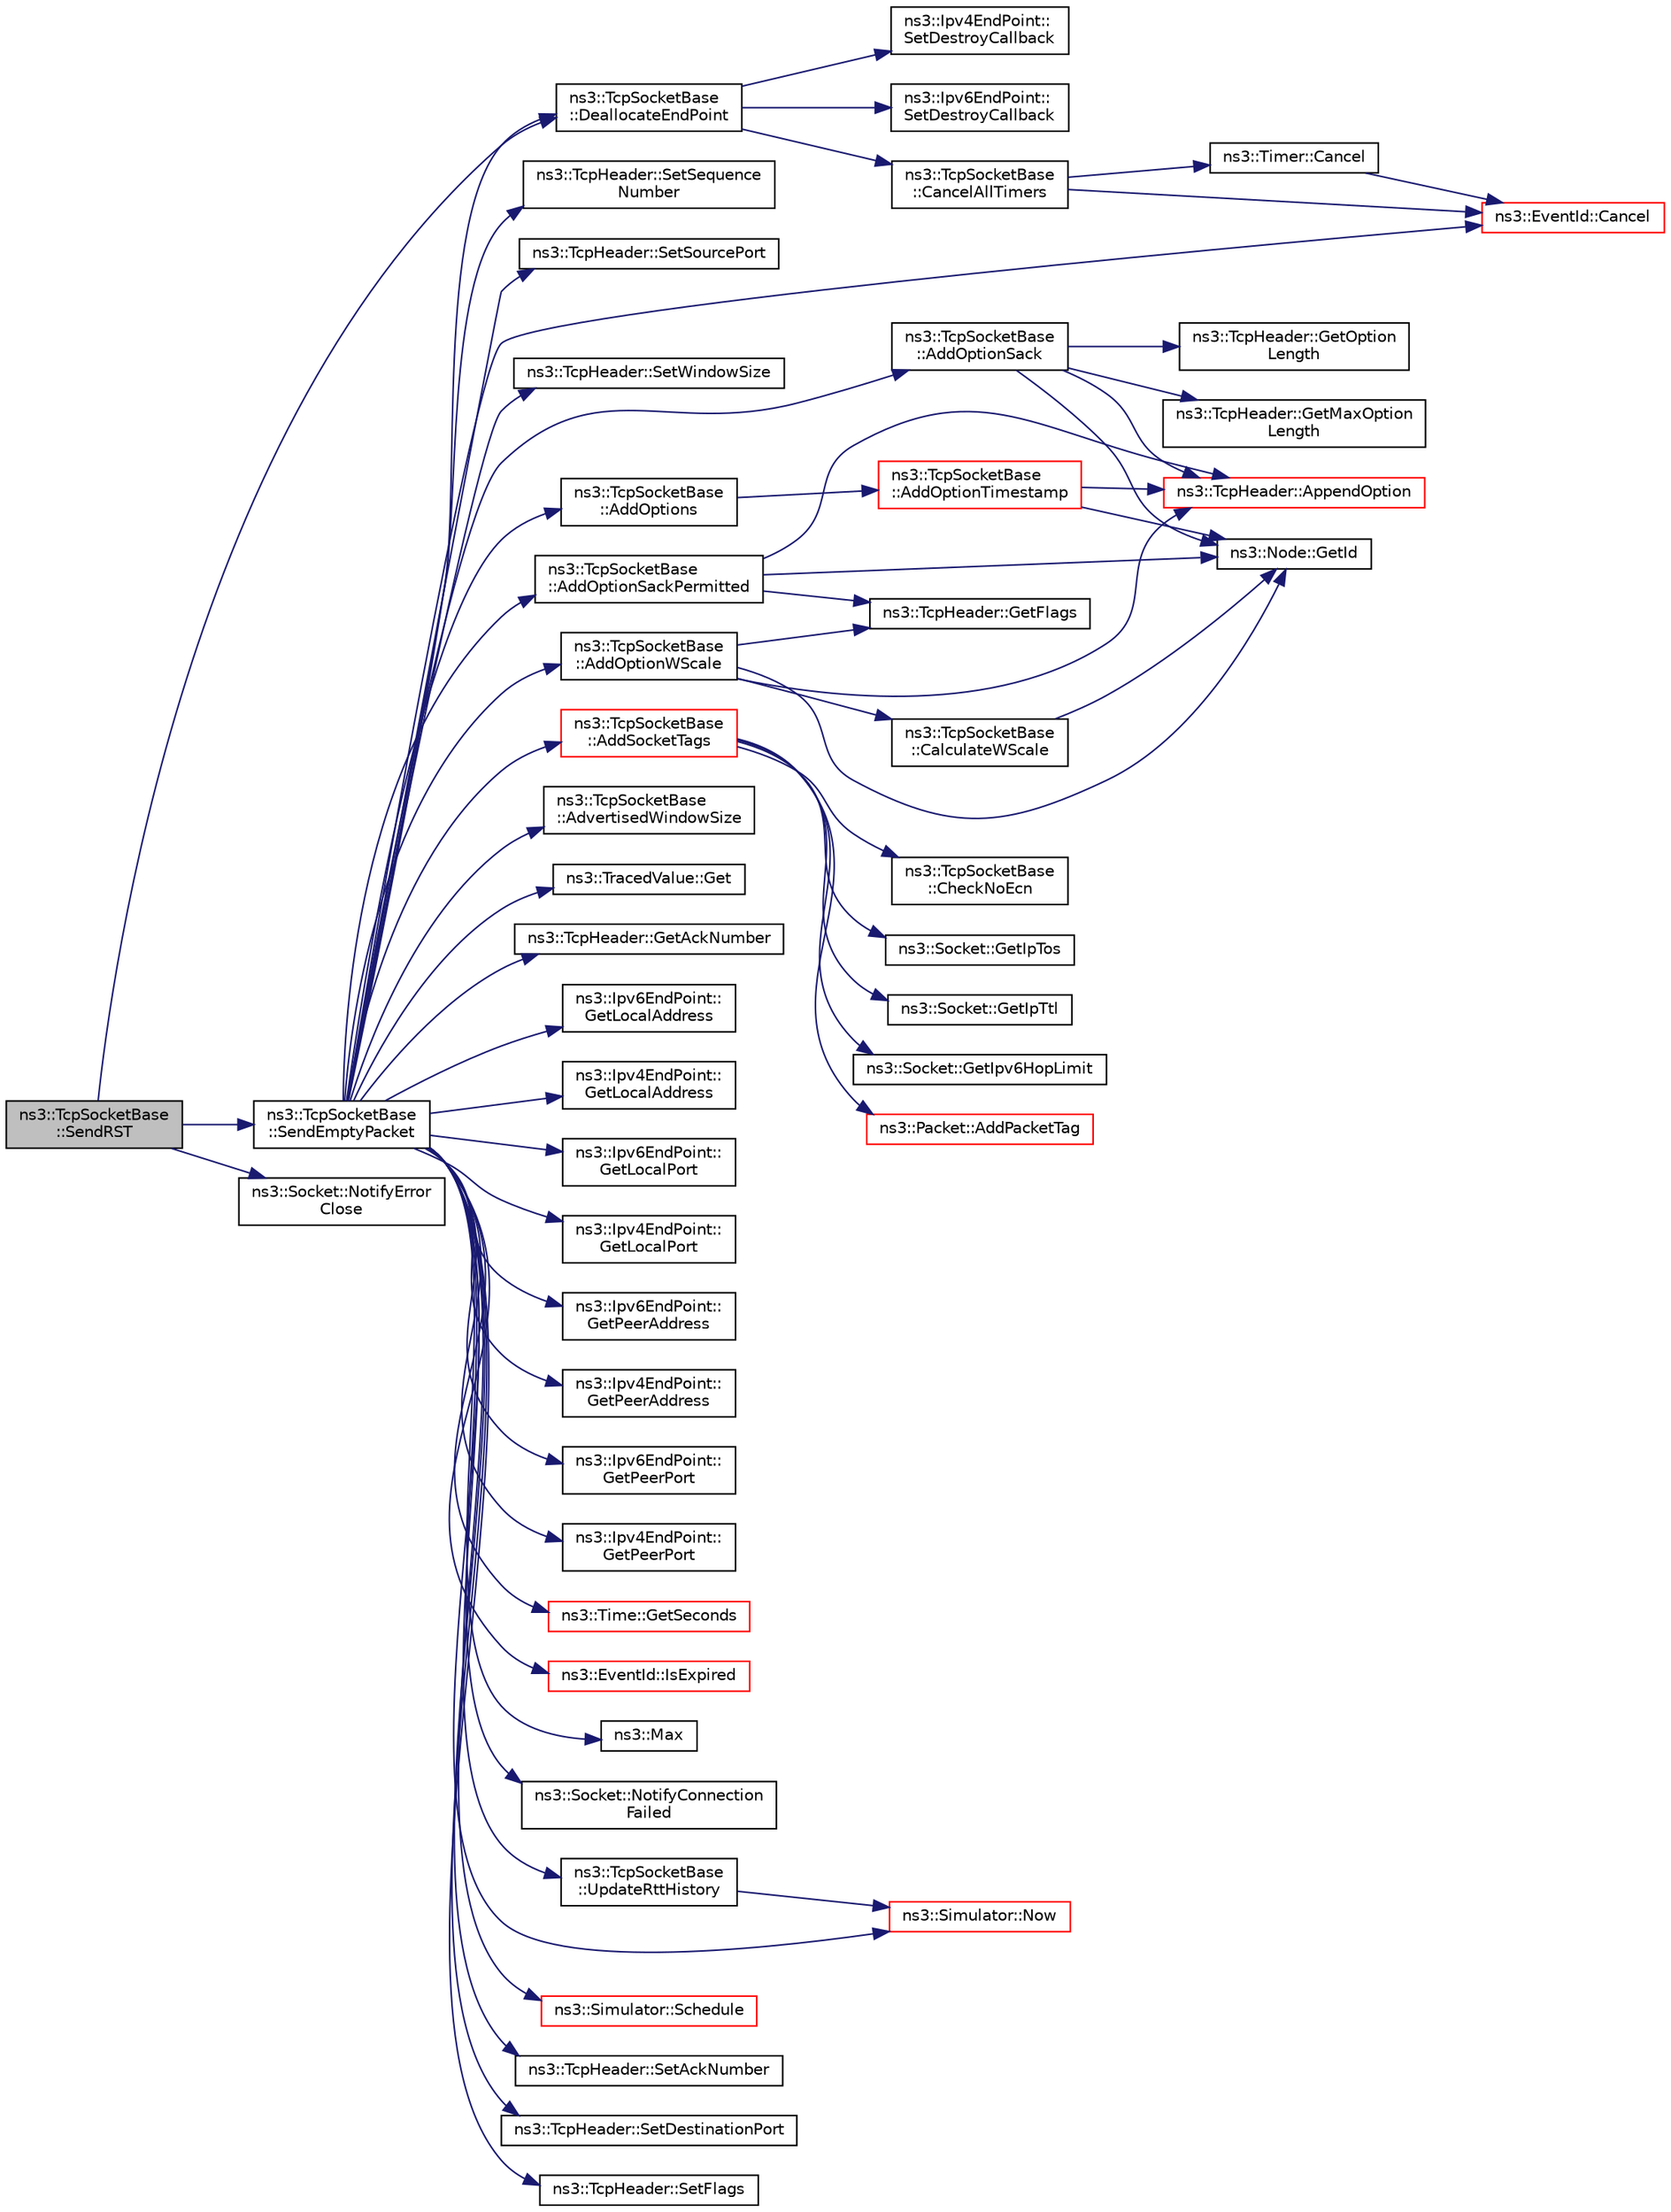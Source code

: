 digraph "ns3::TcpSocketBase::SendRST"
{
 // LATEX_PDF_SIZE
  edge [fontname="Helvetica",fontsize="10",labelfontname="Helvetica",labelfontsize="10"];
  node [fontname="Helvetica",fontsize="10",shape=record];
  rankdir="LR";
  Node1 [label="ns3::TcpSocketBase\l::SendRST",height=0.2,width=0.4,color="black", fillcolor="grey75", style="filled", fontcolor="black",tooltip="Send reset and tear down this socket."];
  Node1 -> Node2 [color="midnightblue",fontsize="10",style="solid",fontname="Helvetica"];
  Node2 [label="ns3::TcpSocketBase\l::DeallocateEndPoint",height=0.2,width=0.4,color="black", fillcolor="white", style="filled",URL="$classns3_1_1_tcp_socket_base.html#a53791738228495d40197679dbc057392",tooltip="Deallocate m_endPoint and m_endPoint6."];
  Node2 -> Node3 [color="midnightblue",fontsize="10",style="solid",fontname="Helvetica"];
  Node3 [label="ns3::TcpSocketBase\l::CancelAllTimers",height=0.2,width=0.4,color="black", fillcolor="white", style="filled",URL="$classns3_1_1_tcp_socket_base.html#a8dc4de52308fc01262a8c06ae0bcccc5",tooltip="Cancel all timer when endpoint is deleted."];
  Node3 -> Node4 [color="midnightblue",fontsize="10",style="solid",fontname="Helvetica"];
  Node4 [label="ns3::EventId::Cancel",height=0.2,width=0.4,color="red", fillcolor="white", style="filled",URL="$classns3_1_1_event_id.html#a993ae94e48e014e1afd47edb16db7a11",tooltip="This method is syntactic sugar for the ns3::Simulator::Cancel method."];
  Node3 -> Node58 [color="midnightblue",fontsize="10",style="solid",fontname="Helvetica"];
  Node58 [label="ns3::Timer::Cancel",height=0.2,width=0.4,color="black", fillcolor="white", style="filled",URL="$classns3_1_1_timer.html#ac8261489cfc3361ab869ea2387cfc841",tooltip="Cancel the currently-running event if there is one."];
  Node58 -> Node4 [color="midnightblue",fontsize="10",style="solid",fontname="Helvetica"];
  Node2 -> Node59 [color="midnightblue",fontsize="10",style="solid",fontname="Helvetica"];
  Node59 [label="ns3::Ipv4EndPoint::\lSetDestroyCallback",height=0.2,width=0.4,color="black", fillcolor="white", style="filled",URL="$classns3_1_1_ipv4_end_point.html#a19ec16d98c501d3684e6549d7296ea0a",tooltip="Set the default destroy callback."];
  Node2 -> Node60 [color="midnightblue",fontsize="10",style="solid",fontname="Helvetica"];
  Node60 [label="ns3::Ipv6EndPoint::\lSetDestroyCallback",height=0.2,width=0.4,color="black", fillcolor="white", style="filled",URL="$classns3_1_1_ipv6_end_point.html#af2922ef8f9f9ead0a2604c8391e90328",tooltip="Set the default destroy callback."];
  Node1 -> Node61 [color="midnightblue",fontsize="10",style="solid",fontname="Helvetica"];
  Node61 [label="ns3::Socket::NotifyError\lClose",height=0.2,width=0.4,color="black", fillcolor="white", style="filled",URL="$classns3_1_1_socket.html#a9b89cb8b7718d3a0641ce812970f9c16",tooltip="Notify through the callback (if set) that the connection has been closed due to an error."];
  Node1 -> Node62 [color="midnightblue",fontsize="10",style="solid",fontname="Helvetica"];
  Node62 [label="ns3::TcpSocketBase\l::SendEmptyPacket",height=0.2,width=0.4,color="black", fillcolor="white", style="filled",URL="$classns3_1_1_tcp_socket_base.html#aa858913c9a4480a14d293f1014905b3e",tooltip="Send a empty packet that carries a flag, e.g., ACK."];
  Node62 -> Node63 [color="midnightblue",fontsize="10",style="solid",fontname="Helvetica"];
  Node63 [label="ns3::TcpSocketBase\l::AddOptions",height=0.2,width=0.4,color="black", fillcolor="white", style="filled",URL="$classns3_1_1_tcp_socket_base.html#a55087ef950f5c2f4a7cdb8c825666955",tooltip="Add options to TcpHeader."];
  Node63 -> Node64 [color="midnightblue",fontsize="10",style="solid",fontname="Helvetica"];
  Node64 [label="ns3::TcpSocketBase\l::AddOptionTimestamp",height=0.2,width=0.4,color="red", fillcolor="white", style="filled",URL="$classns3_1_1_tcp_socket_base.html#a62689196f68584e8731fb5c6b7693d30",tooltip="Add the timestamp option to the header."];
  Node64 -> Node65 [color="midnightblue",fontsize="10",style="solid",fontname="Helvetica"];
  Node65 [label="ns3::TcpHeader::AppendOption",height=0.2,width=0.4,color="red", fillcolor="white", style="filled",URL="$classns3_1_1_tcp_header.html#aa5de13df3dd5cb87d63c428e5dcc3425",tooltip="Append an option to the TCP header."];
  Node64 -> Node69 [color="midnightblue",fontsize="10",style="solid",fontname="Helvetica"];
  Node69 [label="ns3::Node::GetId",height=0.2,width=0.4,color="black", fillcolor="white", style="filled",URL="$classns3_1_1_node.html#a2ed8663077afcb8db519296b0ada6355",tooltip=" "];
  Node62 -> Node81 [color="midnightblue",fontsize="10",style="solid",fontname="Helvetica"];
  Node81 [label="ns3::TcpSocketBase\l::AddOptionSack",height=0.2,width=0.4,color="black", fillcolor="white", style="filled",URL="$classns3_1_1_tcp_socket_base.html#a009a4dcad47330a47e5b829918fb9140",tooltip="Add the SACK option to the header."];
  Node81 -> Node65 [color="midnightblue",fontsize="10",style="solid",fontname="Helvetica"];
  Node81 -> Node69 [color="midnightblue",fontsize="10",style="solid",fontname="Helvetica"];
  Node81 -> Node82 [color="midnightblue",fontsize="10",style="solid",fontname="Helvetica"];
  Node82 [label="ns3::TcpHeader::GetMaxOption\lLength",height=0.2,width=0.4,color="black", fillcolor="white", style="filled",URL="$classns3_1_1_tcp_header.html#a425ad65112fd89e42b7531c4e471bab7",tooltip="Get maximum option length."];
  Node81 -> Node83 [color="midnightblue",fontsize="10",style="solid",fontname="Helvetica"];
  Node83 [label="ns3::TcpHeader::GetOption\lLength",height=0.2,width=0.4,color="black", fillcolor="white", style="filled",URL="$classns3_1_1_tcp_header.html#a9bc1f1a6e00b12333c0c617d7a11f64f",tooltip="Get the total length of appended options."];
  Node62 -> Node84 [color="midnightblue",fontsize="10",style="solid",fontname="Helvetica"];
  Node84 [label="ns3::TcpSocketBase\l::AddOptionSackPermitted",height=0.2,width=0.4,color="black", fillcolor="white", style="filled",URL="$classns3_1_1_tcp_socket_base.html#a470e7b2406d76319c457f2fdf5ff0699",tooltip="Add the SACK PERMITTED option to the header."];
  Node84 -> Node65 [color="midnightblue",fontsize="10",style="solid",fontname="Helvetica"];
  Node84 -> Node85 [color="midnightblue",fontsize="10",style="solid",fontname="Helvetica"];
  Node85 [label="ns3::TcpHeader::GetFlags",height=0.2,width=0.4,color="black", fillcolor="white", style="filled",URL="$classns3_1_1_tcp_header.html#adae57f746870a94c0fe4181c87368b62",tooltip="Get the flags."];
  Node84 -> Node69 [color="midnightblue",fontsize="10",style="solid",fontname="Helvetica"];
  Node62 -> Node86 [color="midnightblue",fontsize="10",style="solid",fontname="Helvetica"];
  Node86 [label="ns3::TcpSocketBase\l::AddOptionWScale",height=0.2,width=0.4,color="black", fillcolor="white", style="filled",URL="$classns3_1_1_tcp_socket_base.html#aa749dc3f6287c79a2ad39cb306220663",tooltip="Add the window scale option to the header."];
  Node86 -> Node65 [color="midnightblue",fontsize="10",style="solid",fontname="Helvetica"];
  Node86 -> Node87 [color="midnightblue",fontsize="10",style="solid",fontname="Helvetica"];
  Node87 [label="ns3::TcpSocketBase\l::CalculateWScale",height=0.2,width=0.4,color="black", fillcolor="white", style="filled",URL="$classns3_1_1_tcp_socket_base.html#a8a6afc5aac409782f6830d854a41dd4a",tooltip="Calculate window scale value based on receive buffer space."];
  Node87 -> Node69 [color="midnightblue",fontsize="10",style="solid",fontname="Helvetica"];
  Node86 -> Node85 [color="midnightblue",fontsize="10",style="solid",fontname="Helvetica"];
  Node86 -> Node69 [color="midnightblue",fontsize="10",style="solid",fontname="Helvetica"];
  Node62 -> Node88 [color="midnightblue",fontsize="10",style="solid",fontname="Helvetica"];
  Node88 [label="ns3::TcpSocketBase\l::AddSocketTags",height=0.2,width=0.4,color="red", fillcolor="white", style="filled",URL="$classns3_1_1_tcp_socket_base.html#aff0f88774a2a2aba389da4590655a839",tooltip="Add Tags for the Socket."];
  Node88 -> Node89 [color="midnightblue",fontsize="10",style="solid",fontname="Helvetica"];
  Node89 [label="ns3::Packet::AddPacketTag",height=0.2,width=0.4,color="red", fillcolor="white", style="filled",URL="$classns3_1_1_packet.html#ac4a6bcd77e58bdc14c42a7d572d66cc9",tooltip="Add a packet tag."];
  Node88 -> Node95 [color="midnightblue",fontsize="10",style="solid",fontname="Helvetica"];
  Node95 [label="ns3::TcpSocketBase\l::CheckNoEcn",height=0.2,width=0.4,color="black", fillcolor="white", style="filled",URL="$classns3_1_1_tcp_socket_base.html#a1de4396ce5213f4580678026cb1d22fa",tooltip="Checks if TOS has no ECN codepoints."];
  Node88 -> Node96 [color="midnightblue",fontsize="10",style="solid",fontname="Helvetica"];
  Node96 [label="ns3::Socket::GetIpTos",height=0.2,width=0.4,color="black", fillcolor="white", style="filled",URL="$classns3_1_1_socket.html#aebd8182742d7664e529eb43ee767f8bc",tooltip="Query the value of IP Type of Service of this socket."];
  Node88 -> Node97 [color="midnightblue",fontsize="10",style="solid",fontname="Helvetica"];
  Node97 [label="ns3::Socket::GetIpTtl",height=0.2,width=0.4,color="black", fillcolor="white", style="filled",URL="$classns3_1_1_socket.html#aa011b2209f53069d1bb6f12d6489414f",tooltip="Query the value of IP Time to Live field of this socket."];
  Node88 -> Node98 [color="midnightblue",fontsize="10",style="solid",fontname="Helvetica"];
  Node98 [label="ns3::Socket::GetIpv6HopLimit",height=0.2,width=0.4,color="black", fillcolor="white", style="filled",URL="$classns3_1_1_socket.html#ab1dd38badcb59a53ff7954c572520ebb",tooltip="Query the value of IP Hop Limit field of this socket."];
  Node62 -> Node116 [color="midnightblue",fontsize="10",style="solid",fontname="Helvetica"];
  Node116 [label="ns3::TcpSocketBase\l::AdvertisedWindowSize",height=0.2,width=0.4,color="black", fillcolor="white", style="filled",URL="$classns3_1_1_tcp_socket_base.html#aa0bcf7701399b0a95fd68a1ce5ee8756",tooltip="The amount of Rx window announced to the peer."];
  Node62 -> Node4 [color="midnightblue",fontsize="10",style="solid",fontname="Helvetica"];
  Node62 -> Node2 [color="midnightblue",fontsize="10",style="solid",fontname="Helvetica"];
  Node62 -> Node117 [color="midnightblue",fontsize="10",style="solid",fontname="Helvetica"];
  Node117 [label="ns3::TracedValue::Get",height=0.2,width=0.4,color="black", fillcolor="white", style="filled",URL="$classns3_1_1_traced_value.html#af77ce761fca6254db42c875dd1a4cdc6",tooltip="Get the underlying value."];
  Node62 -> Node118 [color="midnightblue",fontsize="10",style="solid",fontname="Helvetica"];
  Node118 [label="ns3::TcpHeader::GetAckNumber",height=0.2,width=0.4,color="black", fillcolor="white", style="filled",URL="$classns3_1_1_tcp_header.html#adc8bd17b9053c53f67f3be71adbb2e54",tooltip="Get the ACK number."];
  Node62 -> Node119 [color="midnightblue",fontsize="10",style="solid",fontname="Helvetica"];
  Node119 [label="ns3::Ipv6EndPoint::\lGetLocalAddress",height=0.2,width=0.4,color="black", fillcolor="white", style="filled",URL="$classns3_1_1_ipv6_end_point.html#a1972cd26240d42cd75f93e12d9182976",tooltip="Get the local address."];
  Node62 -> Node120 [color="midnightblue",fontsize="10",style="solid",fontname="Helvetica"];
  Node120 [label="ns3::Ipv4EndPoint::\lGetLocalAddress",height=0.2,width=0.4,color="black", fillcolor="white", style="filled",URL="$classns3_1_1_ipv4_end_point.html#ae08283e26ace5880c3172ea5d803b6f8",tooltip="Get the local address."];
  Node62 -> Node121 [color="midnightblue",fontsize="10",style="solid",fontname="Helvetica"];
  Node121 [label="ns3::Ipv6EndPoint::\lGetLocalPort",height=0.2,width=0.4,color="black", fillcolor="white", style="filled",URL="$classns3_1_1_ipv6_end_point.html#a39a9fd4aa85a8ecbbf2d6c84d589080b",tooltip="Get the local port."];
  Node62 -> Node122 [color="midnightblue",fontsize="10",style="solid",fontname="Helvetica"];
  Node122 [label="ns3::Ipv4EndPoint::\lGetLocalPort",height=0.2,width=0.4,color="black", fillcolor="white", style="filled",URL="$classns3_1_1_ipv4_end_point.html#aab137f64770abf94f0b8a81217a0b106",tooltip="Get the local port."];
  Node62 -> Node123 [color="midnightblue",fontsize="10",style="solid",fontname="Helvetica"];
  Node123 [label="ns3::Ipv6EndPoint::\lGetPeerAddress",height=0.2,width=0.4,color="black", fillcolor="white", style="filled",URL="$classns3_1_1_ipv6_end_point.html#aa48c776ae54d85cf0f6a61a80d7b4cd8",tooltip="Get the peer address."];
  Node62 -> Node124 [color="midnightblue",fontsize="10",style="solid",fontname="Helvetica"];
  Node124 [label="ns3::Ipv4EndPoint::\lGetPeerAddress",height=0.2,width=0.4,color="black", fillcolor="white", style="filled",URL="$classns3_1_1_ipv4_end_point.html#a3faf5ec4dce2e951a6ade79758e2075d",tooltip="Get the peer address."];
  Node62 -> Node125 [color="midnightblue",fontsize="10",style="solid",fontname="Helvetica"];
  Node125 [label="ns3::Ipv6EndPoint::\lGetPeerPort",height=0.2,width=0.4,color="black", fillcolor="white", style="filled",URL="$classns3_1_1_ipv6_end_point.html#ac200f6b424104280ec1e55a415ed96fd",tooltip="Get the peer port."];
  Node62 -> Node126 [color="midnightblue",fontsize="10",style="solid",fontname="Helvetica"];
  Node126 [label="ns3::Ipv4EndPoint::\lGetPeerPort",height=0.2,width=0.4,color="black", fillcolor="white", style="filled",URL="$classns3_1_1_ipv4_end_point.html#a0954ccf4be313b3a2992894ae2baf1c6",tooltip="Get the peer port."];
  Node62 -> Node127 [color="midnightblue",fontsize="10",style="solid",fontname="Helvetica"];
  Node127 [label="ns3::Time::GetSeconds",height=0.2,width=0.4,color="red", fillcolor="white", style="filled",URL="$classns3_1_1_time.html#a27cb7c22324e0447740929b024dbeb66",tooltip="Get an approximation of the time stored in this instance in the indicated unit."];
  Node62 -> Node133 [color="midnightblue",fontsize="10",style="solid",fontname="Helvetica"];
  Node133 [label="ns3::EventId::IsExpired",height=0.2,width=0.4,color="red", fillcolor="white", style="filled",URL="$classns3_1_1_event_id.html#acc25141054209b1a286a5471a51bd0c0",tooltip="This method is syntactic sugar for the ns3::Simulator::IsExpired method."];
  Node62 -> Node136 [color="midnightblue",fontsize="10",style="solid",fontname="Helvetica"];
  Node136 [label="ns3::Max",height=0.2,width=0.4,color="black", fillcolor="white", style="filled",URL="$group__highprec.html#ga0d35bb9363c0da4cc2557158b95dbca0",tooltip="Maximum."];
  Node62 -> Node137 [color="midnightblue",fontsize="10",style="solid",fontname="Helvetica"];
  Node137 [label="ns3::Socket::NotifyConnection\lFailed",height=0.2,width=0.4,color="black", fillcolor="white", style="filled",URL="$classns3_1_1_socket.html#a34f83cdc8fb487ac8ea5436d184827c4",tooltip="Notify through the callback (if set) that the connection has not been established due to an error."];
  Node62 -> Node44 [color="midnightblue",fontsize="10",style="solid",fontname="Helvetica"];
  Node44 [label="ns3::Simulator::Now",height=0.2,width=0.4,color="red", fillcolor="white", style="filled",URL="$classns3_1_1_simulator.html#ac3178fa975b419f7875e7105be122800",tooltip="Return the current simulation virtual time."];
  Node62 -> Node138 [color="midnightblue",fontsize="10",style="solid",fontname="Helvetica"];
  Node138 [label="ns3::Simulator::Schedule",height=0.2,width=0.4,color="red", fillcolor="white", style="filled",URL="$classns3_1_1_simulator.html#a3da7d28335c8ac0e3e86781f766df241",tooltip="Schedule an event to expire after delay."];
  Node62 -> Node150 [color="midnightblue",fontsize="10",style="solid",fontname="Helvetica"];
  Node150 [label="ns3::TcpHeader::SetAckNumber",height=0.2,width=0.4,color="black", fillcolor="white", style="filled",URL="$classns3_1_1_tcp_header.html#ad594a427a382dc395261a94749e1878c",tooltip="Set the ACK number."];
  Node62 -> Node151 [color="midnightblue",fontsize="10",style="solid",fontname="Helvetica"];
  Node151 [label="ns3::TcpHeader::SetDestinationPort",height=0.2,width=0.4,color="black", fillcolor="white", style="filled",URL="$classns3_1_1_tcp_header.html#a3259c06373ba4261eaaaed0cbf40cad3",tooltip="Set the destination port."];
  Node62 -> Node152 [color="midnightblue",fontsize="10",style="solid",fontname="Helvetica"];
  Node152 [label="ns3::TcpHeader::SetFlags",height=0.2,width=0.4,color="black", fillcolor="white", style="filled",URL="$classns3_1_1_tcp_header.html#a6574356013e9c62b4543486f640f6be6",tooltip="Set flags of the header."];
  Node62 -> Node153 [color="midnightblue",fontsize="10",style="solid",fontname="Helvetica"];
  Node153 [label="ns3::TcpHeader::SetSequence\lNumber",height=0.2,width=0.4,color="black", fillcolor="white", style="filled",URL="$classns3_1_1_tcp_header.html#a3483eb1604d7db47b1163b02f74bcc25",tooltip="Set the sequence Number."];
  Node62 -> Node154 [color="midnightblue",fontsize="10",style="solid",fontname="Helvetica"];
  Node154 [label="ns3::TcpHeader::SetSourcePort",height=0.2,width=0.4,color="black", fillcolor="white", style="filled",URL="$classns3_1_1_tcp_header.html#aceb2630b3d43118ee576aec58f55a0ff",tooltip="Set the source port."];
  Node62 -> Node155 [color="midnightblue",fontsize="10",style="solid",fontname="Helvetica"];
  Node155 [label="ns3::TcpHeader::SetWindowSize",height=0.2,width=0.4,color="black", fillcolor="white", style="filled",URL="$classns3_1_1_tcp_header.html#a659d7fc71c808249fe76fd5b667baf34",tooltip="Set the window size."];
  Node62 -> Node156 [color="midnightblue",fontsize="10",style="solid",fontname="Helvetica"];
  Node156 [label="ns3::TcpSocketBase\l::UpdateRttHistory",height=0.2,width=0.4,color="black", fillcolor="white", style="filled",URL="$classns3_1_1_tcp_socket_base.html#af66bb88aa9438d6abbc9f8b941ab5cc8",tooltip="Update the RTT history, when we send TCP segments."];
  Node156 -> Node44 [color="midnightblue",fontsize="10",style="solid",fontname="Helvetica"];
}
